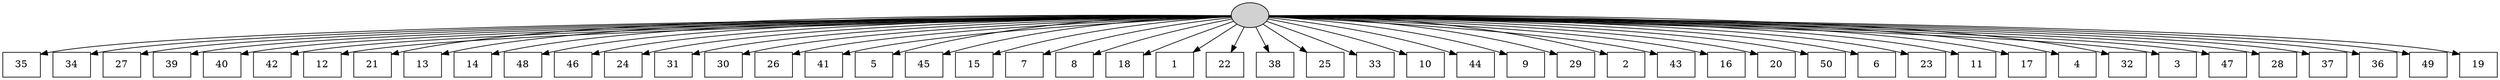 digraph G {
0[style=filled, fillcolor=grey82, label=""];
1[shape=box,style=filled, fillcolor=white,label="35\n"];
2[shape=box,style=filled, fillcolor=white,label="34\n"];
3[shape=box,style=filled, fillcolor=white,label="27\n"];
4[shape=box,style=filled, fillcolor=white,label="39\n"];
5[shape=box,style=filled, fillcolor=white,label="40\n"];
6[shape=box,style=filled, fillcolor=white,label="42\n"];
7[shape=box,style=filled, fillcolor=white,label="12\n"];
8[shape=box,style=filled, fillcolor=white,label="21\n"];
9[shape=box,style=filled, fillcolor=white,label="13\n"];
10[shape=box,style=filled, fillcolor=white,label="14\n"];
11[shape=box,style=filled, fillcolor=white,label="48\n"];
12[shape=box,style=filled, fillcolor=white,label="46\n"];
13[shape=box,style=filled, fillcolor=white,label="24\n"];
14[shape=box,style=filled, fillcolor=white,label="31\n"];
15[shape=box,style=filled, fillcolor=white,label="30\n"];
16[shape=box,style=filled, fillcolor=white,label="26\n"];
17[shape=box,style=filled, fillcolor=white,label="41\n"];
18[shape=box,style=filled, fillcolor=white,label="5\n"];
19[shape=box,style=filled, fillcolor=white,label="45\n"];
20[shape=box,style=filled, fillcolor=white,label="15\n"];
21[shape=box,style=filled, fillcolor=white,label="7\n"];
22[shape=box,style=filled, fillcolor=white,label="8\n"];
23[shape=box,style=filled, fillcolor=white,label="18\n"];
24[shape=box,style=filled, fillcolor=white,label="1\n"];
25[shape=box,style=filled, fillcolor=white,label="22\n"];
26[shape=box,style=filled, fillcolor=white,label="38\n"];
27[shape=box,style=filled, fillcolor=white,label="25\n"];
28[shape=box,style=filled, fillcolor=white,label="33\n"];
29[shape=box,style=filled, fillcolor=white,label="10\n"];
30[shape=box,style=filled, fillcolor=white,label="44\n"];
31[shape=box,style=filled, fillcolor=white,label="9\n"];
32[shape=box,style=filled, fillcolor=white,label="29\n"];
33[shape=box,style=filled, fillcolor=white,label="2\n"];
34[shape=box,style=filled, fillcolor=white,label="43\n"];
35[shape=box,style=filled, fillcolor=white,label="16\n"];
36[shape=box,style=filled, fillcolor=white,label="20\n"];
37[shape=box,style=filled, fillcolor=white,label="50\n"];
38[shape=box,style=filled, fillcolor=white,label="6\n"];
39[shape=box,style=filled, fillcolor=white,label="23\n"];
40[shape=box,style=filled, fillcolor=white,label="11\n"];
41[shape=box,style=filled, fillcolor=white,label="17\n"];
42[shape=box,style=filled, fillcolor=white,label="4\n"];
43[shape=box,style=filled, fillcolor=white,label="32\n"];
44[shape=box,style=filled, fillcolor=white,label="3\n"];
45[shape=box,style=filled, fillcolor=white,label="47\n"];
46[shape=box,style=filled, fillcolor=white,label="28\n"];
47[shape=box,style=filled, fillcolor=white,label="37\n"];
48[shape=box,style=filled, fillcolor=white,label="36\n"];
49[shape=box,style=filled, fillcolor=white,label="49\n"];
50[shape=box,style=filled, fillcolor=white,label="19\n"];
0->1 ;
0->2 ;
0->3 ;
0->4 ;
0->5 ;
0->6 ;
0->7 ;
0->8 ;
0->9 ;
0->10 ;
0->11 ;
0->12 ;
0->13 ;
0->14 ;
0->15 ;
0->16 ;
0->17 ;
0->18 ;
0->19 ;
0->20 ;
0->21 ;
0->22 ;
0->23 ;
0->24 ;
0->25 ;
0->26 ;
0->27 ;
0->28 ;
0->29 ;
0->30 ;
0->31 ;
0->32 ;
0->33 ;
0->34 ;
0->35 ;
0->36 ;
0->37 ;
0->38 ;
0->39 ;
0->40 ;
0->41 ;
0->42 ;
0->43 ;
0->44 ;
0->45 ;
0->46 ;
0->47 ;
0->48 ;
0->49 ;
0->50 ;
}
